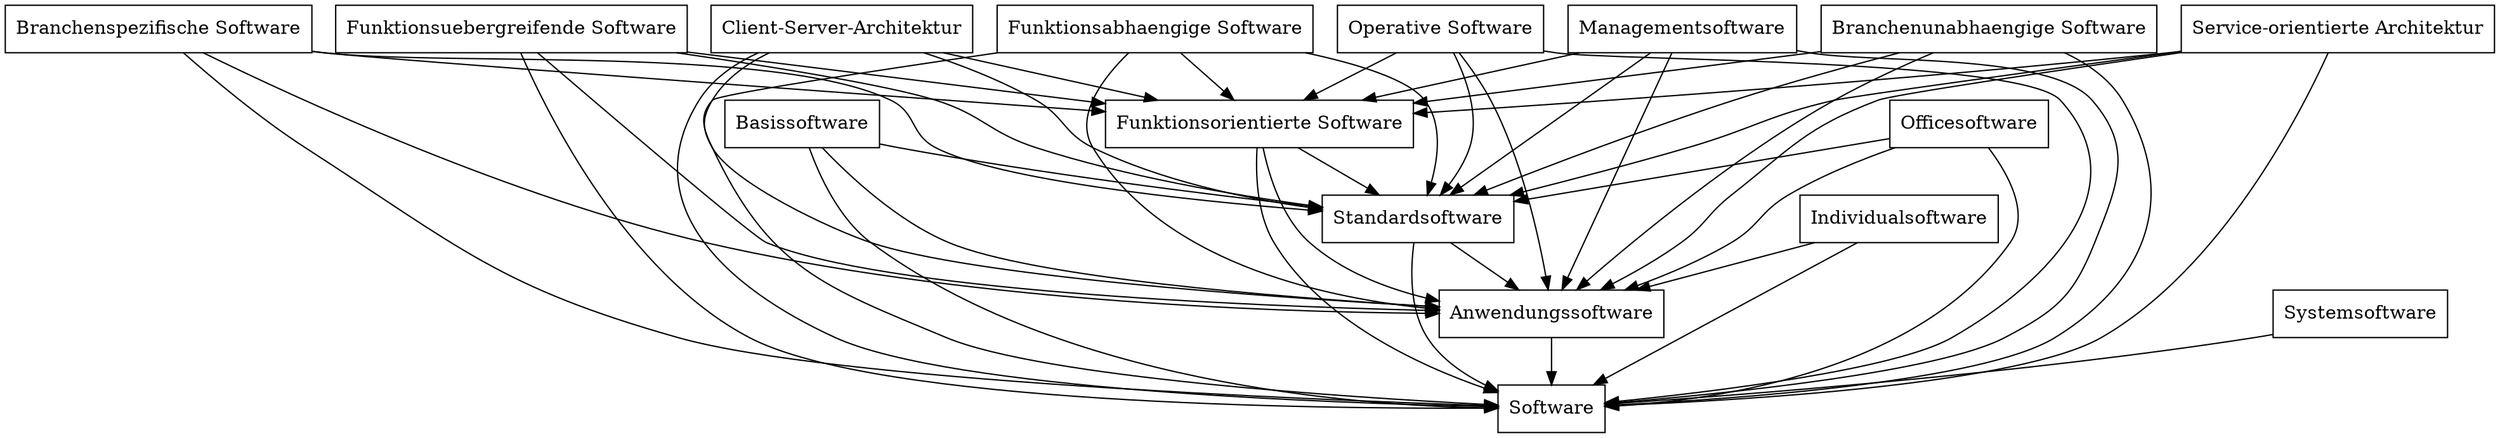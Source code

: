 digraph{
graph [rankdir=TB];
node [shape=box];
edge [arrowhead=normal];
0[label="Software",]
1[label="Basissoftware",]
2[label="Funktionsabhaengige Software",]
3[label="Funktionsorientierte Software",]
4[label="Branchenspezifische Software",]
5[label="Officesoftware",]
6[label="Systemsoftware",]
7[label="Individualsoftware",]
8[label="Standardsoftware",]
9[label="Funktionsuebergreifende Software",]
10[label="Client-Server-Architektur",]
11[label="Service-orientierte Architektur",]
12[label="Operative Software",]
13[label="Managementsoftware",]
14[label="Anwendungssoftware",]
15[label="Branchenunabhaengige Software",]
1->0[label="",]
1->8[label="",]
1->14[label="",]
2->0[label="",]
2->3[label="",]
2->8[label="",]
2->14[label="",]
3->0[label="",]
3->8[label="",]
3->14[label="",]
4->0[label="",]
4->3[label="",]
4->8[label="",]
4->14[label="",]
5->0[label="",]
5->8[label="",]
5->14[label="",]
6->0[label="",]
7->0[label="",]
7->14[label="",]
8->0[label="",]
8->14[label="",]
9->0[label="",]
9->3[label="",]
9->8[label="",]
9->14[label="",]
10->0[label="",]
10->3[label="",]
10->8[label="",]
10->14[label="",]
11->0[label="",]
11->3[label="",]
11->8[label="",]
11->14[label="",]
12->0[label="",]
12->3[label="",]
12->8[label="",]
12->14[label="",]
13->0[label="",]
13->3[label="",]
13->8[label="",]
13->14[label="",]
14->0[label="",]
15->0[label="",]
15->3[label="",]
15->8[label="",]
15->14[label="",]
}
